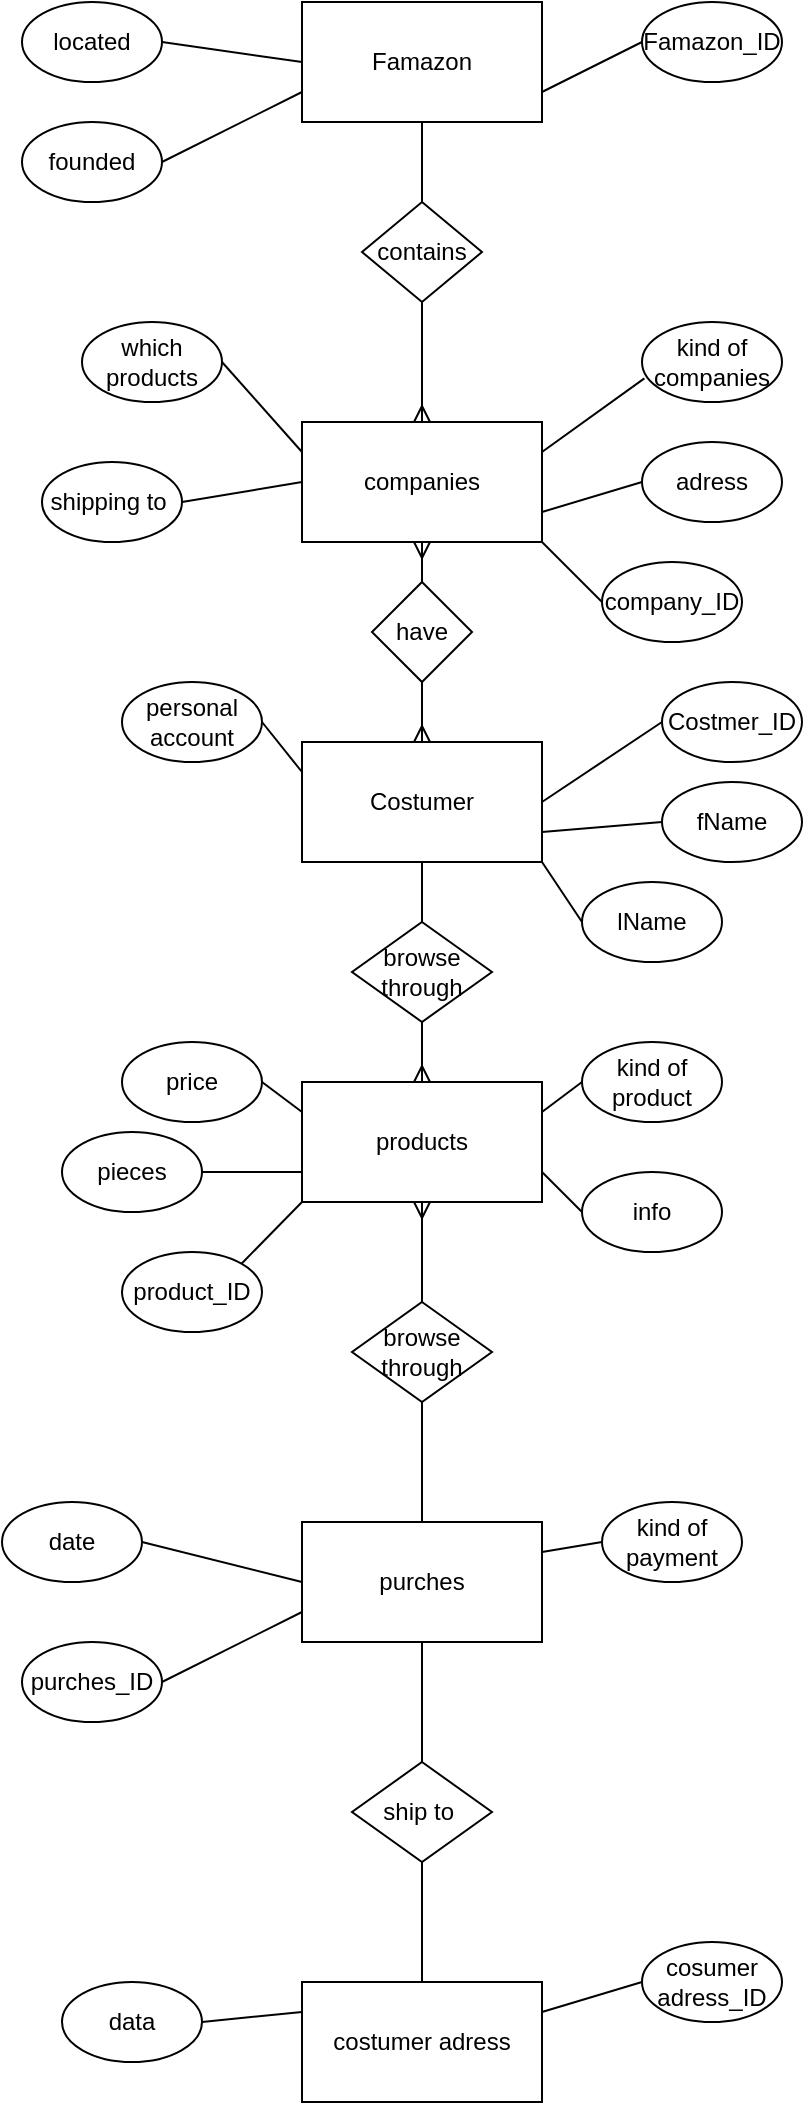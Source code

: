 <mxfile>
    <diagram id="g2ul0qt2q7kV1f9Sp8HJ" name="Code Review">
        <mxGraphModel dx="358" dy="575" grid="1" gridSize="10" guides="1" tooltips="1" connect="1" arrows="1" fold="1" page="1" pageScale="1" pageWidth="827" pageHeight="1169" math="0" shadow="0">
            <root>
                <mxCell id="IVqwiUbVKIgFdcIHxR9C-0"/>
                <mxCell id="IVqwiUbVKIgFdcIHxR9C-1" parent="IVqwiUbVKIgFdcIHxR9C-0"/>
                <mxCell id="DlZ7NtbskX6wYUKY9l69-11" style="edgeStyle=none;html=1;exitX=0.5;exitY=1;exitDx=0;exitDy=0;entryX=0.5;entryY=0;entryDx=0;entryDy=0;endArrow=none;endFill=0;" parent="IVqwiUbVKIgFdcIHxR9C-1" source="DlZ7NtbskX6wYUKY9l69-0" target="DlZ7NtbskX6wYUKY9l69-7" edge="1">
                    <mxGeometry relative="1" as="geometry"/>
                </mxCell>
                <mxCell id="DlZ7NtbskX6wYUKY9l69-30" style="edgeStyle=none;html=1;exitX=1;exitY=0.75;exitDx=0;exitDy=0;entryX=0;entryY=0.5;entryDx=0;entryDy=0;startArrow=none;startFill=0;endArrow=none;endFill=0;" parent="IVqwiUbVKIgFdcIHxR9C-1" source="DlZ7NtbskX6wYUKY9l69-0" target="DlZ7NtbskX6wYUKY9l69-29" edge="1">
                    <mxGeometry relative="1" as="geometry"/>
                </mxCell>
                <mxCell id="DlZ7NtbskX6wYUKY9l69-0" value="Famazon" style="rounded=0;whiteSpace=wrap;html=1;" parent="IVqwiUbVKIgFdcIHxR9C-1" vertex="1">
                    <mxGeometry x="310" width="120" height="60" as="geometry"/>
                </mxCell>
                <mxCell id="DlZ7NtbskX6wYUKY9l69-20" style="edgeStyle=none;html=1;exitX=0.5;exitY=1;exitDx=0;exitDy=0;entryX=0.5;entryY=0;entryDx=0;entryDy=0;startArrow=none;startFill=0;endArrow=none;endFill=0;" parent="IVqwiUbVKIgFdcIHxR9C-1" source="DlZ7NtbskX6wYUKY9l69-1" target="DlZ7NtbskX6wYUKY9l69-19" edge="1">
                    <mxGeometry relative="1" as="geometry"/>
                </mxCell>
                <mxCell id="DlZ7NtbskX6wYUKY9l69-1" value="Costumer" style="rounded=0;whiteSpace=wrap;html=1;" parent="IVqwiUbVKIgFdcIHxR9C-1" vertex="1">
                    <mxGeometry x="310" y="370" width="120" height="60" as="geometry"/>
                </mxCell>
                <mxCell id="DlZ7NtbskX6wYUKY9l69-23" style="edgeStyle=none;html=1;exitX=0.5;exitY=1;exitDx=0;exitDy=0;entryX=0.5;entryY=0;entryDx=0;entryDy=0;startArrow=ERmany;startFill=0;endArrow=none;endFill=0;" parent="IVqwiUbVKIgFdcIHxR9C-1" source="DlZ7NtbskX6wYUKY9l69-2" target="DlZ7NtbskX6wYUKY9l69-22" edge="1">
                    <mxGeometry relative="1" as="geometry"/>
                </mxCell>
                <mxCell id="DlZ7NtbskX6wYUKY9l69-2" value="products" style="rounded=0;whiteSpace=wrap;html=1;" parent="IVqwiUbVKIgFdcIHxR9C-1" vertex="1">
                    <mxGeometry x="310" y="540" width="120" height="60" as="geometry"/>
                </mxCell>
                <mxCell id="DlZ7NtbskX6wYUKY9l69-14" style="edgeStyle=none;html=1;exitX=0.5;exitY=1;exitDx=0;exitDy=0;entryX=0.5;entryY=0;entryDx=0;entryDy=0;endArrow=none;endFill=0;startArrow=ERmany;startFill=0;" parent="IVqwiUbVKIgFdcIHxR9C-1" source="DlZ7NtbskX6wYUKY9l69-3" target="DlZ7NtbskX6wYUKY9l69-13" edge="1">
                    <mxGeometry relative="1" as="geometry"/>
                </mxCell>
                <mxCell id="ALtuXL-nbuDZ9-ykxw8z-5" style="edgeStyle=none;html=1;exitX=1;exitY=0.25;exitDx=0;exitDy=0;entryX=0.017;entryY=0.705;entryDx=0;entryDy=0;entryPerimeter=0;startArrow=none;startFill=0;endArrow=none;endFill=0;" parent="IVqwiUbVKIgFdcIHxR9C-1" source="DlZ7NtbskX6wYUKY9l69-3" target="ALtuXL-nbuDZ9-ykxw8z-4" edge="1">
                    <mxGeometry relative="1" as="geometry"/>
                </mxCell>
                <mxCell id="ALtuXL-nbuDZ9-ykxw8z-9" style="edgeStyle=none;html=1;exitX=1;exitY=0.75;exitDx=0;exitDy=0;entryX=0;entryY=0.5;entryDx=0;entryDy=0;startArrow=none;startFill=0;endArrow=none;endFill=0;" parent="IVqwiUbVKIgFdcIHxR9C-1" source="DlZ7NtbskX6wYUKY9l69-3" target="ALtuXL-nbuDZ9-ykxw8z-8" edge="1">
                    <mxGeometry relative="1" as="geometry"/>
                </mxCell>
                <mxCell id="DlZ7NtbskX6wYUKY9l69-3" value="companies" style="rounded=0;whiteSpace=wrap;html=1;" parent="IVqwiUbVKIgFdcIHxR9C-1" vertex="1">
                    <mxGeometry x="310" y="210" width="120" height="60" as="geometry"/>
                </mxCell>
                <mxCell id="DlZ7NtbskX6wYUKY9l69-5" value="costumer adress" style="rounded=0;whiteSpace=wrap;html=1;" parent="IVqwiUbVKIgFdcIHxR9C-1" vertex="1">
                    <mxGeometry x="310" y="990" width="120" height="60" as="geometry"/>
                </mxCell>
                <mxCell id="DlZ7NtbskX6wYUKY9l69-27" style="edgeStyle=none;html=1;exitX=0.5;exitY=1;exitDx=0;exitDy=0;entryX=0.5;entryY=0;entryDx=0;entryDy=0;startArrow=none;startFill=0;endArrow=none;endFill=0;" parent="IVqwiUbVKIgFdcIHxR9C-1" source="DlZ7NtbskX6wYUKY9l69-6" target="DlZ7NtbskX6wYUKY9l69-26" edge="1">
                    <mxGeometry relative="1" as="geometry"/>
                </mxCell>
                <mxCell id="DlZ7NtbskX6wYUKY9l69-6" value="purches" style="rounded=0;whiteSpace=wrap;html=1;" parent="IVqwiUbVKIgFdcIHxR9C-1" vertex="1">
                    <mxGeometry x="310" y="760" width="120" height="60" as="geometry"/>
                </mxCell>
                <mxCell id="DlZ7NtbskX6wYUKY9l69-12" style="edgeStyle=none;html=1;exitX=0.5;exitY=1;exitDx=0;exitDy=0;entryX=0.5;entryY=0;entryDx=0;entryDy=0;endArrow=ERmany;endFill=0;" parent="IVqwiUbVKIgFdcIHxR9C-1" source="DlZ7NtbskX6wYUKY9l69-7" target="DlZ7NtbskX6wYUKY9l69-3" edge="1">
                    <mxGeometry relative="1" as="geometry"/>
                </mxCell>
                <mxCell id="DlZ7NtbskX6wYUKY9l69-7" value="contains" style="rhombus;whiteSpace=wrap;html=1;" parent="IVqwiUbVKIgFdcIHxR9C-1" vertex="1">
                    <mxGeometry x="340" y="100" width="60" height="50" as="geometry"/>
                </mxCell>
                <mxCell id="DlZ7NtbskX6wYUKY9l69-18" style="edgeStyle=none;html=1;exitX=0.5;exitY=1;exitDx=0;exitDy=0;entryX=0.5;entryY=0;entryDx=0;entryDy=0;endArrow=ERmany;endFill=0;" parent="IVqwiUbVKIgFdcIHxR9C-1" source="DlZ7NtbskX6wYUKY9l69-13" target="DlZ7NtbskX6wYUKY9l69-1" edge="1">
                    <mxGeometry relative="1" as="geometry"/>
                </mxCell>
                <mxCell id="DlZ7NtbskX6wYUKY9l69-13" value="have" style="rhombus;whiteSpace=wrap;html=1;" parent="IVqwiUbVKIgFdcIHxR9C-1" vertex="1">
                    <mxGeometry x="345" y="290" width="50" height="50" as="geometry"/>
                </mxCell>
                <mxCell id="DlZ7NtbskX6wYUKY9l69-21" style="edgeStyle=none;html=1;exitX=0.5;exitY=1;exitDx=0;exitDy=0;startArrow=none;startFill=0;endArrow=ERmany;endFill=0;" parent="IVqwiUbVKIgFdcIHxR9C-1" source="DlZ7NtbskX6wYUKY9l69-19" target="DlZ7NtbskX6wYUKY9l69-2" edge="1">
                    <mxGeometry relative="1" as="geometry"/>
                </mxCell>
                <mxCell id="DlZ7NtbskX6wYUKY9l69-19" value="browse through" style="rhombus;whiteSpace=wrap;html=1;" parent="IVqwiUbVKIgFdcIHxR9C-1" vertex="1">
                    <mxGeometry x="335" y="460" width="70" height="50" as="geometry"/>
                </mxCell>
                <mxCell id="DlZ7NtbskX6wYUKY9l69-24" style="edgeStyle=none;html=1;exitX=0.5;exitY=1;exitDx=0;exitDy=0;entryX=0.5;entryY=0;entryDx=0;entryDy=0;startArrow=none;startFill=0;endArrow=none;endFill=0;" parent="IVqwiUbVKIgFdcIHxR9C-1" source="DlZ7NtbskX6wYUKY9l69-22" target="DlZ7NtbskX6wYUKY9l69-6" edge="1">
                    <mxGeometry relative="1" as="geometry"/>
                </mxCell>
                <mxCell id="DlZ7NtbskX6wYUKY9l69-22" value="browse through" style="rhombus;whiteSpace=wrap;html=1;" parent="IVqwiUbVKIgFdcIHxR9C-1" vertex="1">
                    <mxGeometry x="335" y="650" width="70" height="50" as="geometry"/>
                </mxCell>
                <mxCell id="DlZ7NtbskX6wYUKY9l69-28" style="edgeStyle=none;html=1;exitX=0.5;exitY=1;exitDx=0;exitDy=0;entryX=0.5;entryY=0;entryDx=0;entryDy=0;startArrow=none;startFill=0;endArrow=none;endFill=0;" parent="IVqwiUbVKIgFdcIHxR9C-1" source="DlZ7NtbskX6wYUKY9l69-26" target="DlZ7NtbskX6wYUKY9l69-5" edge="1">
                    <mxGeometry relative="1" as="geometry"/>
                </mxCell>
                <mxCell id="DlZ7NtbskX6wYUKY9l69-26" value="ship to&amp;nbsp;" style="rhombus;whiteSpace=wrap;html=1;" parent="IVqwiUbVKIgFdcIHxR9C-1" vertex="1">
                    <mxGeometry x="335" y="880" width="70" height="50" as="geometry"/>
                </mxCell>
                <mxCell id="DlZ7NtbskX6wYUKY9l69-29" value="Famazon_ID" style="ellipse;whiteSpace=wrap;html=1;" parent="IVqwiUbVKIgFdcIHxR9C-1" vertex="1">
                    <mxGeometry x="480" width="70" height="40" as="geometry"/>
                </mxCell>
                <mxCell id="ALtuXL-nbuDZ9-ykxw8z-1" style="edgeStyle=none;html=1;exitX=1;exitY=0.5;exitDx=0;exitDy=0;entryX=0;entryY=0.5;entryDx=0;entryDy=0;startArrow=none;startFill=0;endArrow=none;endFill=0;" parent="IVqwiUbVKIgFdcIHxR9C-1" source="ALtuXL-nbuDZ9-ykxw8z-0" target="DlZ7NtbskX6wYUKY9l69-0" edge="1">
                    <mxGeometry relative="1" as="geometry"/>
                </mxCell>
                <mxCell id="ALtuXL-nbuDZ9-ykxw8z-0" value="located" style="ellipse;whiteSpace=wrap;html=1;" parent="IVqwiUbVKIgFdcIHxR9C-1" vertex="1">
                    <mxGeometry x="170" width="70" height="40" as="geometry"/>
                </mxCell>
                <mxCell id="ALtuXL-nbuDZ9-ykxw8z-3" style="edgeStyle=none;html=1;exitX=1;exitY=0.5;exitDx=0;exitDy=0;entryX=0;entryY=0.75;entryDx=0;entryDy=0;startArrow=none;startFill=0;endArrow=none;endFill=0;" parent="IVqwiUbVKIgFdcIHxR9C-1" source="ALtuXL-nbuDZ9-ykxw8z-2" target="DlZ7NtbskX6wYUKY9l69-0" edge="1">
                    <mxGeometry relative="1" as="geometry"/>
                </mxCell>
                <mxCell id="ALtuXL-nbuDZ9-ykxw8z-2" value="founded" style="ellipse;whiteSpace=wrap;html=1;" parent="IVqwiUbVKIgFdcIHxR9C-1" vertex="1">
                    <mxGeometry x="170" y="60" width="70" height="40" as="geometry"/>
                </mxCell>
                <mxCell id="ALtuXL-nbuDZ9-ykxw8z-4" value="kind of companies" style="ellipse;whiteSpace=wrap;html=1;" parent="IVqwiUbVKIgFdcIHxR9C-1" vertex="1">
                    <mxGeometry x="480" y="160" width="70" height="40" as="geometry"/>
                </mxCell>
                <mxCell id="ALtuXL-nbuDZ9-ykxw8z-7" style="edgeStyle=none;html=1;exitX=1;exitY=0.5;exitDx=0;exitDy=0;entryX=0;entryY=0.25;entryDx=0;entryDy=0;startArrow=none;startFill=0;endArrow=none;endFill=0;" parent="IVqwiUbVKIgFdcIHxR9C-1" source="ALtuXL-nbuDZ9-ykxw8z-6" target="DlZ7NtbskX6wYUKY9l69-3" edge="1">
                    <mxGeometry relative="1" as="geometry"/>
                </mxCell>
                <mxCell id="ALtuXL-nbuDZ9-ykxw8z-6" value="which products" style="ellipse;whiteSpace=wrap;html=1;" parent="IVqwiUbVKIgFdcIHxR9C-1" vertex="1">
                    <mxGeometry x="200" y="160" width="70" height="40" as="geometry"/>
                </mxCell>
                <mxCell id="ALtuXL-nbuDZ9-ykxw8z-8" value="adress" style="ellipse;whiteSpace=wrap;html=1;" parent="IVqwiUbVKIgFdcIHxR9C-1" vertex="1">
                    <mxGeometry x="480" y="220" width="70" height="40" as="geometry"/>
                </mxCell>
                <mxCell id="ALtuXL-nbuDZ9-ykxw8z-11" style="edgeStyle=none;html=1;exitX=1;exitY=0.5;exitDx=0;exitDy=0;entryX=0;entryY=0.5;entryDx=0;entryDy=0;startArrow=none;startFill=0;endArrow=none;endFill=0;" parent="IVqwiUbVKIgFdcIHxR9C-1" source="ALtuXL-nbuDZ9-ykxw8z-10" target="DlZ7NtbskX6wYUKY9l69-3" edge="1">
                    <mxGeometry relative="1" as="geometry"/>
                </mxCell>
                <mxCell id="ALtuXL-nbuDZ9-ykxw8z-10" value="shipping to&amp;nbsp;" style="ellipse;whiteSpace=wrap;html=1;" parent="IVqwiUbVKIgFdcIHxR9C-1" vertex="1">
                    <mxGeometry x="180" y="230" width="70" height="40" as="geometry"/>
                </mxCell>
                <mxCell id="ALtuXL-nbuDZ9-ykxw8z-13" style="edgeStyle=none;html=1;exitX=0;exitY=0.5;exitDx=0;exitDy=0;entryX=1;entryY=1;entryDx=0;entryDy=0;startArrow=none;startFill=0;endArrow=none;endFill=0;" parent="IVqwiUbVKIgFdcIHxR9C-1" source="ALtuXL-nbuDZ9-ykxw8z-12" target="DlZ7NtbskX6wYUKY9l69-3" edge="1">
                    <mxGeometry relative="1" as="geometry"/>
                </mxCell>
                <mxCell id="ALtuXL-nbuDZ9-ykxw8z-12" value="company_ID" style="ellipse;whiteSpace=wrap;html=1;" parent="IVqwiUbVKIgFdcIHxR9C-1" vertex="1">
                    <mxGeometry x="460" y="280" width="70" height="40" as="geometry"/>
                </mxCell>
                <mxCell id="ALtuXL-nbuDZ9-ykxw8z-15" style="edgeStyle=none;html=1;exitX=0;exitY=0.5;exitDx=0;exitDy=0;entryX=1;entryY=0.5;entryDx=0;entryDy=0;startArrow=none;startFill=0;endArrow=none;endFill=0;" parent="IVqwiUbVKIgFdcIHxR9C-1" source="ALtuXL-nbuDZ9-ykxw8z-14" target="DlZ7NtbskX6wYUKY9l69-1" edge="1">
                    <mxGeometry relative="1" as="geometry"/>
                </mxCell>
                <mxCell id="ALtuXL-nbuDZ9-ykxw8z-14" value="Costmer_ID" style="ellipse;whiteSpace=wrap;html=1;" parent="IVqwiUbVKIgFdcIHxR9C-1" vertex="1">
                    <mxGeometry x="490" y="340" width="70" height="40" as="geometry"/>
                </mxCell>
                <mxCell id="ALtuXL-nbuDZ9-ykxw8z-17" style="edgeStyle=none;html=1;exitX=0;exitY=0.5;exitDx=0;exitDy=0;entryX=1;entryY=0.75;entryDx=0;entryDy=0;startArrow=none;startFill=0;endArrow=none;endFill=0;" parent="IVqwiUbVKIgFdcIHxR9C-1" source="ALtuXL-nbuDZ9-ykxw8z-16" target="DlZ7NtbskX6wYUKY9l69-1" edge="1">
                    <mxGeometry relative="1" as="geometry"/>
                </mxCell>
                <mxCell id="ALtuXL-nbuDZ9-ykxw8z-16" value="fName" style="ellipse;whiteSpace=wrap;html=1;" parent="IVqwiUbVKIgFdcIHxR9C-1" vertex="1">
                    <mxGeometry x="490" y="390" width="70" height="40" as="geometry"/>
                </mxCell>
                <mxCell id="ALtuXL-nbuDZ9-ykxw8z-19" style="edgeStyle=none;html=1;exitX=0;exitY=0.5;exitDx=0;exitDy=0;entryX=1;entryY=1;entryDx=0;entryDy=0;startArrow=none;startFill=0;endArrow=none;endFill=0;" parent="IVqwiUbVKIgFdcIHxR9C-1" source="ALtuXL-nbuDZ9-ykxw8z-18" target="DlZ7NtbskX6wYUKY9l69-1" edge="1">
                    <mxGeometry relative="1" as="geometry"/>
                </mxCell>
                <mxCell id="ALtuXL-nbuDZ9-ykxw8z-18" value="lName" style="ellipse;whiteSpace=wrap;html=1;" parent="IVqwiUbVKIgFdcIHxR9C-1" vertex="1">
                    <mxGeometry x="450" y="440" width="70" height="40" as="geometry"/>
                </mxCell>
                <mxCell id="ALtuXL-nbuDZ9-ykxw8z-21" style="edgeStyle=none;html=1;exitX=1;exitY=0.5;exitDx=0;exitDy=0;entryX=0;entryY=0.25;entryDx=0;entryDy=0;startArrow=none;startFill=0;endArrow=none;endFill=0;" parent="IVqwiUbVKIgFdcIHxR9C-1" source="ALtuXL-nbuDZ9-ykxw8z-20" target="DlZ7NtbskX6wYUKY9l69-1" edge="1">
                    <mxGeometry relative="1" as="geometry"/>
                </mxCell>
                <mxCell id="ALtuXL-nbuDZ9-ykxw8z-20" value="personal account" style="ellipse;whiteSpace=wrap;html=1;" parent="IVqwiUbVKIgFdcIHxR9C-1" vertex="1">
                    <mxGeometry x="220" y="340" width="70" height="40" as="geometry"/>
                </mxCell>
                <mxCell id="i78MUhXqBvRyllaW2N54-1" style="edgeStyle=none;html=1;exitX=0;exitY=0.5;exitDx=0;exitDy=0;entryX=1;entryY=0.25;entryDx=0;entryDy=0;startArrow=none;startFill=0;endArrow=none;endFill=0;" parent="IVqwiUbVKIgFdcIHxR9C-1" source="i78MUhXqBvRyllaW2N54-0" target="DlZ7NtbskX6wYUKY9l69-2" edge="1">
                    <mxGeometry relative="1" as="geometry"/>
                </mxCell>
                <mxCell id="i78MUhXqBvRyllaW2N54-0" value="kind of product" style="ellipse;whiteSpace=wrap;html=1;" parent="IVqwiUbVKIgFdcIHxR9C-1" vertex="1">
                    <mxGeometry x="450" y="520" width="70" height="40" as="geometry"/>
                </mxCell>
                <mxCell id="i78MUhXqBvRyllaW2N54-3" style="edgeStyle=none;html=1;exitX=1;exitY=0.5;exitDx=0;exitDy=0;entryX=0;entryY=0.25;entryDx=0;entryDy=0;startArrow=none;startFill=0;endArrow=none;endFill=0;" parent="IVqwiUbVKIgFdcIHxR9C-1" source="i78MUhXqBvRyllaW2N54-2" target="DlZ7NtbskX6wYUKY9l69-2" edge="1">
                    <mxGeometry relative="1" as="geometry"/>
                </mxCell>
                <mxCell id="i78MUhXqBvRyllaW2N54-2" value="price" style="ellipse;whiteSpace=wrap;html=1;" parent="IVqwiUbVKIgFdcIHxR9C-1" vertex="1">
                    <mxGeometry x="220" y="520" width="70" height="40" as="geometry"/>
                </mxCell>
                <mxCell id="i78MUhXqBvRyllaW2N54-5" style="edgeStyle=none;html=1;exitX=1;exitY=0.5;exitDx=0;exitDy=0;entryX=0;entryY=0.75;entryDx=0;entryDy=0;startArrow=none;startFill=0;endArrow=none;endFill=0;" parent="IVqwiUbVKIgFdcIHxR9C-1" source="i78MUhXqBvRyllaW2N54-4" target="DlZ7NtbskX6wYUKY9l69-2" edge="1">
                    <mxGeometry relative="1" as="geometry"/>
                </mxCell>
                <mxCell id="i78MUhXqBvRyllaW2N54-4" value="pieces" style="ellipse;whiteSpace=wrap;html=1;" parent="IVqwiUbVKIgFdcIHxR9C-1" vertex="1">
                    <mxGeometry x="190" y="565" width="70" height="40" as="geometry"/>
                </mxCell>
                <mxCell id="i78MUhXqBvRyllaW2N54-7" style="edgeStyle=none;html=1;exitX=0;exitY=0.5;exitDx=0;exitDy=0;entryX=1;entryY=0.75;entryDx=0;entryDy=0;startArrow=none;startFill=0;endArrow=none;endFill=0;" parent="IVqwiUbVKIgFdcIHxR9C-1" source="i78MUhXqBvRyllaW2N54-6" target="DlZ7NtbskX6wYUKY9l69-2" edge="1">
                    <mxGeometry relative="1" as="geometry"/>
                </mxCell>
                <mxCell id="i78MUhXqBvRyllaW2N54-6" value="info" style="ellipse;whiteSpace=wrap;html=1;" parent="IVqwiUbVKIgFdcIHxR9C-1" vertex="1">
                    <mxGeometry x="450" y="585" width="70" height="40" as="geometry"/>
                </mxCell>
                <mxCell id="i78MUhXqBvRyllaW2N54-11" style="edgeStyle=none;html=1;exitX=0;exitY=0.5;exitDx=0;exitDy=0;entryX=1;entryY=0.25;entryDx=0;entryDy=0;startArrow=none;startFill=0;endArrow=none;endFill=0;" parent="IVqwiUbVKIgFdcIHxR9C-1" source="i78MUhXqBvRyllaW2N54-8" target="DlZ7NtbskX6wYUKY9l69-6" edge="1">
                    <mxGeometry relative="1" as="geometry"/>
                </mxCell>
                <mxCell id="i78MUhXqBvRyllaW2N54-8" value="kind of payment" style="ellipse;whiteSpace=wrap;html=1;" parent="IVqwiUbVKIgFdcIHxR9C-1" vertex="1">
                    <mxGeometry x="460" y="750" width="70" height="40" as="geometry"/>
                </mxCell>
                <mxCell id="i78MUhXqBvRyllaW2N54-10" style="edgeStyle=none;html=1;exitX=1;exitY=0;exitDx=0;exitDy=0;entryX=0;entryY=1;entryDx=0;entryDy=0;startArrow=none;startFill=0;endArrow=none;endFill=0;" parent="IVqwiUbVKIgFdcIHxR9C-1" source="i78MUhXqBvRyllaW2N54-9" target="DlZ7NtbskX6wYUKY9l69-2" edge="1">
                    <mxGeometry relative="1" as="geometry"/>
                </mxCell>
                <mxCell id="i78MUhXqBvRyllaW2N54-9" value="product_ID" style="ellipse;whiteSpace=wrap;html=1;" parent="IVqwiUbVKIgFdcIHxR9C-1" vertex="1">
                    <mxGeometry x="220" y="625" width="70" height="40" as="geometry"/>
                </mxCell>
                <mxCell id="tbHy7FXE2jhPKaiWzthl-1" style="edgeStyle=none;html=1;exitX=1;exitY=0.5;exitDx=0;exitDy=0;entryX=0;entryY=0.5;entryDx=0;entryDy=0;startArrow=none;startFill=0;endArrow=none;endFill=0;" parent="IVqwiUbVKIgFdcIHxR9C-1" source="tbHy7FXE2jhPKaiWzthl-0" target="DlZ7NtbskX6wYUKY9l69-6" edge="1">
                    <mxGeometry relative="1" as="geometry"/>
                </mxCell>
                <mxCell id="tbHy7FXE2jhPKaiWzthl-0" value="date" style="ellipse;whiteSpace=wrap;html=1;" parent="IVqwiUbVKIgFdcIHxR9C-1" vertex="1">
                    <mxGeometry x="160" y="750" width="70" height="40" as="geometry"/>
                </mxCell>
                <mxCell id="tbHy7FXE2jhPKaiWzthl-3" style="edgeStyle=none;html=1;exitX=1;exitY=0.5;exitDx=0;exitDy=0;entryX=0;entryY=0.75;entryDx=0;entryDy=0;startArrow=none;startFill=0;endArrow=none;endFill=0;" parent="IVqwiUbVKIgFdcIHxR9C-1" source="tbHy7FXE2jhPKaiWzthl-2" target="DlZ7NtbskX6wYUKY9l69-6" edge="1">
                    <mxGeometry relative="1" as="geometry"/>
                </mxCell>
                <mxCell id="tbHy7FXE2jhPKaiWzthl-2" value="purches_ID" style="ellipse;whiteSpace=wrap;html=1;" parent="IVqwiUbVKIgFdcIHxR9C-1" vertex="1">
                    <mxGeometry x="170" y="820" width="70" height="40" as="geometry"/>
                </mxCell>
                <mxCell id="tbHy7FXE2jhPKaiWzthl-6" style="edgeStyle=none;html=1;exitX=0;exitY=0.5;exitDx=0;exitDy=0;entryX=1;entryY=0.25;entryDx=0;entryDy=0;startArrow=none;startFill=0;endArrow=none;endFill=0;" parent="IVqwiUbVKIgFdcIHxR9C-1" source="tbHy7FXE2jhPKaiWzthl-5" target="DlZ7NtbskX6wYUKY9l69-5" edge="1">
                    <mxGeometry relative="1" as="geometry"/>
                </mxCell>
                <mxCell id="tbHy7FXE2jhPKaiWzthl-5" value="cosumer adress_ID" style="ellipse;whiteSpace=wrap;html=1;" parent="IVqwiUbVKIgFdcIHxR9C-1" vertex="1">
                    <mxGeometry x="480" y="970" width="70" height="40" as="geometry"/>
                </mxCell>
                <mxCell id="tbHy7FXE2jhPKaiWzthl-8" style="edgeStyle=none;html=1;exitX=1;exitY=0.5;exitDx=0;exitDy=0;entryX=0;entryY=0.25;entryDx=0;entryDy=0;startArrow=none;startFill=0;endArrow=none;endFill=0;" parent="IVqwiUbVKIgFdcIHxR9C-1" source="tbHy7FXE2jhPKaiWzthl-7" target="DlZ7NtbskX6wYUKY9l69-5" edge="1">
                    <mxGeometry relative="1" as="geometry"/>
                </mxCell>
                <mxCell id="tbHy7FXE2jhPKaiWzthl-7" value="data" style="ellipse;whiteSpace=wrap;html=1;" parent="IVqwiUbVKIgFdcIHxR9C-1" vertex="1">
                    <mxGeometry x="190" y="990" width="70" height="40" as="geometry"/>
                </mxCell>
            </root>
        </mxGraphModel>
    </diagram>
    <diagram id="L7q4wFc-Nf2CQ1lSbz-W" name="Code_Review">
        <mxGraphModel dx="358" dy="575" grid="1" gridSize="10" guides="1" tooltips="1" connect="1" arrows="1" fold="1" page="1" pageScale="1" pageWidth="827" pageHeight="1169" math="0" shadow="0">
            <root>
                <mxCell id="j8VvIIqs9tnFZfJAeLKO-0"/>
                <mxCell id="j8VvIIqs9tnFZfJAeLKO-1" parent="j8VvIIqs9tnFZfJAeLKO-0"/>
                <mxCell id="MxL6K00HeGKB5XRja0uH-9" value="" style="edgeStyle=none;html=1;startArrow=none;startFill=0;endArrow=none;endFill=0;" parent="j8VvIIqs9tnFZfJAeLKO-1" source="aELNySI1vjhZSLDrScS4-0" edge="1">
                    <mxGeometry relative="1" as="geometry">
                        <mxPoint x="130" y="284" as="targetPoint"/>
                    </mxGeometry>
                </mxCell>
                <mxCell id="aELNySI1vjhZSLDrScS4-0" value="Famazon" style="swimlane;fontStyle=0;childLayout=stackLayout;horizontal=1;startSize=26;fillColor=none;horizontalStack=0;resizeParent=1;resizeParentMax=0;resizeLast=0;collapsible=1;marginBottom=0;" parent="j8VvIIqs9tnFZfJAeLKO-1" vertex="1">
                    <mxGeometry x="40" y="290" width="140" height="156" as="geometry"/>
                </mxCell>
                <mxCell id="aELNySI1vjhZSLDrScS4-1" value="+ Famazon_ID:int" style="text;strokeColor=none;fillColor=none;align=left;verticalAlign=top;spacingLeft=4;spacingRight=4;overflow=hidden;rotatable=0;points=[[0,0.5],[1,0.5]];portConstraint=eastwest;" parent="aELNySI1vjhZSLDrScS4-0" vertex="1">
                    <mxGeometry y="26" width="140" height="26" as="geometry"/>
                </mxCell>
                <mxCell id="aELNySI1vjhZSLDrScS4-2" value="+ located: string" style="text;strokeColor=none;fillColor=none;align=left;verticalAlign=top;spacingLeft=4;spacingRight=4;overflow=hidden;rotatable=0;points=[[0,0.5],[1,0.5]];portConstraint=eastwest;" parent="aELNySI1vjhZSLDrScS4-0" vertex="1">
                    <mxGeometry y="52" width="140" height="26" as="geometry"/>
                </mxCell>
                <mxCell id="aELNySI1vjhZSLDrScS4-3" value="+ founded:int " style="text;strokeColor=none;fillColor=none;align=left;verticalAlign=top;spacingLeft=4;spacingRight=4;overflow=hidden;rotatable=0;points=[[0,0.5],[1,0.5]];portConstraint=eastwest;" parent="aELNySI1vjhZSLDrScS4-0" vertex="1">
                    <mxGeometry y="78" width="140" height="26" as="geometry"/>
                </mxCell>
                <mxCell id="MxL6K00HeGKB5XRja0uH-16" value="+ fk_Companies" style="text;strokeColor=none;fillColor=none;align=left;verticalAlign=top;spacingLeft=4;spacingRight=4;overflow=hidden;rotatable=0;points=[[0,0.5],[1,0.5]];portConstraint=eastwest;" parent="aELNySI1vjhZSLDrScS4-0" vertex="1">
                    <mxGeometry y="104" width="140" height="26" as="geometry"/>
                </mxCell>
                <mxCell id="jzR2lpzMBE1nxRuGnV3S-19" value="+ fk_Located" style="text;strokeColor=none;fillColor=none;align=left;verticalAlign=top;spacingLeft=4;spacingRight=4;overflow=hidden;rotatable=0;points=[[0,0.5],[1,0.5]];portConstraint=eastwest;" parent="aELNySI1vjhZSLDrScS4-0" vertex="1">
                    <mxGeometry y="130" width="140" height="26" as="geometry"/>
                </mxCell>
                <mxCell id="svIU71bzJlJgQwbFTGUX-0" value="Companies" style="swimlane;fontStyle=0;childLayout=stackLayout;horizontal=1;startSize=26;fillColor=none;horizontalStack=0;resizeParent=1;resizeParentMax=0;resizeLast=0;collapsible=1;marginBottom=0;" parent="j8VvIIqs9tnFZfJAeLKO-1" vertex="1">
                    <mxGeometry x="250" y="280" width="140" height="260" as="geometry"/>
                </mxCell>
                <mxCell id="svIU71bzJlJgQwbFTGUX-1" value="+ company_ID:int" style="text;strokeColor=none;fillColor=none;align=left;verticalAlign=top;spacingLeft=4;spacingRight=4;overflow=hidden;rotatable=0;points=[[0,0.5],[1,0.5]];portConstraint=eastwest;" parent="svIU71bzJlJgQwbFTGUX-0" vertex="1">
                    <mxGeometry y="26" width="140" height="26" as="geometry"/>
                </mxCell>
                <mxCell id="svIU71bzJlJgQwbFTGUX-2" value="+ kind of company: string" style="text;strokeColor=none;fillColor=none;align=left;verticalAlign=top;spacingLeft=4;spacingRight=4;overflow=hidden;rotatable=0;points=[[0,0.5],[1,0.5]];portConstraint=eastwest;" parent="svIU71bzJlJgQwbFTGUX-0" vertex="1">
                    <mxGeometry y="52" width="140" height="26" as="geometry"/>
                </mxCell>
                <mxCell id="svIU71bzJlJgQwbFTGUX-3" value="+ which product: string" style="text;strokeColor=none;fillColor=none;align=left;verticalAlign=top;spacingLeft=4;spacingRight=4;overflow=hidden;rotatable=0;points=[[0,0.5],[1,0.5]];portConstraint=eastwest;" parent="svIU71bzJlJgQwbFTGUX-0" vertex="1">
                    <mxGeometry y="78" width="140" height="26" as="geometry"/>
                </mxCell>
                <mxCell id="VfyjS4AT-CHmVBhR43o5-0" value="+ shipping to:string" style="text;strokeColor=none;fillColor=none;align=left;verticalAlign=top;spacingLeft=4;spacingRight=4;overflow=hidden;rotatable=0;points=[[0,0.5],[1,0.5]];portConstraint=eastwest;" parent="svIU71bzJlJgQwbFTGUX-0" vertex="1">
                    <mxGeometry y="104" width="140" height="26" as="geometry"/>
                </mxCell>
                <mxCell id="QKCtTDR6bPpDZsVw64cP-0" value="+ adress: string" style="text;strokeColor=none;fillColor=none;align=left;verticalAlign=top;spacingLeft=4;spacingRight=4;overflow=hidden;rotatable=0;points=[[0,0.5],[1,0.5]];portConstraint=eastwest;" parent="svIU71bzJlJgQwbFTGUX-0" vertex="1">
                    <mxGeometry y="130" width="140" height="26" as="geometry"/>
                </mxCell>
                <mxCell id="jzR2lpzMBE1nxRuGnV3S-6" value="+fk_Costumer" style="text;strokeColor=none;fillColor=none;align=left;verticalAlign=top;spacingLeft=4;spacingRight=4;overflow=hidden;rotatable=0;points=[[0,0.5],[1,0.5]];portConstraint=eastwest;" parent="svIU71bzJlJgQwbFTGUX-0" vertex="1">
                    <mxGeometry y="156" width="140" height="26" as="geometry"/>
                </mxCell>
                <mxCell id="MxL6K00HeGKB5XRja0uH-17" value="+fk_Famazon" style="text;strokeColor=none;fillColor=none;align=left;verticalAlign=top;spacingLeft=4;spacingRight=4;overflow=hidden;rotatable=0;points=[[0,0.5],[1,0.5]];portConstraint=eastwest;" parent="svIU71bzJlJgQwbFTGUX-0" vertex="1">
                    <mxGeometry y="182" width="140" height="26" as="geometry"/>
                </mxCell>
                <mxCell id="jzR2lpzMBE1nxRuGnV3S-35" value="+fk_shipping " style="text;strokeColor=none;fillColor=none;align=left;verticalAlign=top;spacingLeft=4;spacingRight=4;overflow=hidden;rotatable=0;points=[[0,0.5],[1,0.5]];portConstraint=eastwest;" parent="svIU71bzJlJgQwbFTGUX-0" vertex="1">
                    <mxGeometry y="208" width="140" height="26" as="geometry"/>
                </mxCell>
                <mxCell id="0EPLXaEB5dylkYLO4aYN-3" value="+fk_shipping to " style="text;strokeColor=none;fillColor=none;align=left;verticalAlign=top;spacingLeft=4;spacingRight=4;overflow=hidden;rotatable=0;points=[[0,0.5],[1,0.5]];portConstraint=eastwest;" parent="svIU71bzJlJgQwbFTGUX-0" vertex="1">
                    <mxGeometry y="234" width="140" height="26" as="geometry"/>
                </mxCell>
                <mxCell id="1gaGwCkagLe-7N099vMT-0" value="purches" style="swimlane;fontStyle=0;childLayout=stackLayout;horizontal=1;startSize=26;fillColor=none;horizontalStack=0;resizeParent=1;resizeParentMax=0;resizeLast=0;collapsible=1;marginBottom=0;" parent="j8VvIIqs9tnFZfJAeLKO-1" vertex="1">
                    <mxGeometry x="630" y="280" width="140" height="156" as="geometry"/>
                </mxCell>
                <mxCell id="1gaGwCkagLe-7N099vMT-1" value="+ purches_ID: int" style="text;strokeColor=none;fillColor=none;align=left;verticalAlign=top;spacingLeft=4;spacingRight=4;overflow=hidden;rotatable=0;points=[[0,0.5],[1,0.5]];portConstraint=eastwest;" parent="1gaGwCkagLe-7N099vMT-0" vertex="1">
                    <mxGeometry y="26" width="140" height="26" as="geometry"/>
                </mxCell>
                <mxCell id="1gaGwCkagLe-7N099vMT-2" value="+ date:date" style="text;strokeColor=none;fillColor=none;align=left;verticalAlign=top;spacingLeft=4;spacingRight=4;overflow=hidden;rotatable=0;points=[[0,0.5],[1,0.5]];portConstraint=eastwest;" parent="1gaGwCkagLe-7N099vMT-0" vertex="1">
                    <mxGeometry y="52" width="140" height="26" as="geometry"/>
                </mxCell>
                <mxCell id="1gaGwCkagLe-7N099vMT-3" value="+ kind of payment: string" style="text;strokeColor=none;fillColor=none;align=left;verticalAlign=top;spacingLeft=4;spacingRight=4;overflow=hidden;rotatable=0;points=[[0,0.5],[1,0.5]];portConstraint=eastwest;" parent="1gaGwCkagLe-7N099vMT-0" vertex="1">
                    <mxGeometry y="78" width="140" height="26" as="geometry"/>
                </mxCell>
                <mxCell id="jzR2lpzMBE1nxRuGnV3S-5" value="+ fk_Sales" style="text;strokeColor=none;fillColor=none;align=left;verticalAlign=top;spacingLeft=4;spacingRight=4;overflow=hidden;rotatable=0;points=[[0,0.5],[1,0.5]];portConstraint=eastwest;" parent="1gaGwCkagLe-7N099vMT-0" vertex="1">
                    <mxGeometry y="104" width="140" height="26" as="geometry"/>
                </mxCell>
                <mxCell id="e5LJZNMhmPYk9XtUbHKA-6" value="+ fk_Kind of payment" style="text;strokeColor=none;fillColor=none;align=left;verticalAlign=top;spacingLeft=4;spacingRight=4;overflow=hidden;rotatable=0;points=[[0,0.5],[1,0.5]];portConstraint=eastwest;" parent="1gaGwCkagLe-7N099vMT-0" vertex="1">
                    <mxGeometry y="130" width="140" height="26" as="geometry"/>
                </mxCell>
                <mxCell id="m-4WTUC_NIkRN9RigvqJ-0" value="Costumer adress" style="swimlane;fontStyle=0;childLayout=stackLayout;horizontal=1;startSize=26;fillColor=none;horizontalStack=0;resizeParent=1;resizeParentMax=0;resizeLast=0;collapsible=1;marginBottom=0;" parent="j8VvIIqs9tnFZfJAeLKO-1" vertex="1">
                    <mxGeometry x="830" y="280" width="140" height="130" as="geometry"/>
                </mxCell>
                <mxCell id="m-4WTUC_NIkRN9RigvqJ-1" value="+ Costumer adress_ID:int" style="text;strokeColor=none;fillColor=none;align=left;verticalAlign=top;spacingLeft=4;spacingRight=4;overflow=hidden;rotatable=0;points=[[0,0.5],[1,0.5]];portConstraint=eastwest;" parent="m-4WTUC_NIkRN9RigvqJ-0" vertex="1">
                    <mxGeometry y="26" width="140" height="26" as="geometry"/>
                </mxCell>
                <mxCell id="m-4WTUC_NIkRN9RigvqJ-2" value="+ information: string" style="text;strokeColor=none;fillColor=none;align=left;verticalAlign=top;spacingLeft=4;spacingRight=4;overflow=hidden;rotatable=0;points=[[0,0.5],[1,0.5]];portConstraint=eastwest;" parent="m-4WTUC_NIkRN9RigvqJ-0" vertex="1">
                    <mxGeometry y="52" width="140" height="26" as="geometry"/>
                </mxCell>
                <mxCell id="HkCtMOBaToW0Ctya2qAp-1" value="+ fk_shipping" style="text;strokeColor=none;fillColor=none;align=left;verticalAlign=top;spacingLeft=4;spacingRight=4;overflow=hidden;rotatable=0;points=[[0,0.5],[1,0.5]];portConstraint=eastwest;" parent="m-4WTUC_NIkRN9RigvqJ-0" vertex="1">
                    <mxGeometry y="78" width="140" height="26" as="geometry"/>
                </mxCell>
                <mxCell id="HkCtMOBaToW0Ctya2qAp-2" value="+ fk_information" style="text;strokeColor=none;fillColor=none;align=left;verticalAlign=top;spacingLeft=4;spacingRight=4;overflow=hidden;rotatable=0;points=[[0,0.5],[1,0.5]];portConstraint=eastwest;" parent="m-4WTUC_NIkRN9RigvqJ-0" vertex="1">
                    <mxGeometry y="104" width="140" height="26" as="geometry"/>
                </mxCell>
                <mxCell id="qPb7NccjU3O0gTiV4Hoz-0" value="Sales" style="swimlane;fontStyle=0;childLayout=stackLayout;horizontal=1;startSize=26;fillColor=none;horizontalStack=0;resizeParent=1;resizeParentMax=0;resizeLast=0;collapsible=1;marginBottom=0;" parent="j8VvIIqs9tnFZfJAeLKO-1" vertex="1">
                    <mxGeometry x="160" y="50" width="140" height="104" as="geometry"/>
                </mxCell>
                <mxCell id="qPb7NccjU3O0gTiV4Hoz-1" value="+ sales_ID: int" style="text;strokeColor=none;fillColor=none;align=left;verticalAlign=top;spacingLeft=4;spacingRight=4;overflow=hidden;rotatable=0;points=[[0,0.5],[1,0.5]];portConstraint=eastwest;" parent="qPb7NccjU3O0gTiV4Hoz-0" vertex="1">
                    <mxGeometry y="26" width="140" height="26" as="geometry"/>
                </mxCell>
                <mxCell id="qPb7NccjU3O0gTiV4Hoz-2" value="+ fk_Costumer: string" style="text;strokeColor=none;fillColor=none;align=left;verticalAlign=top;spacingLeft=4;spacingRight=4;overflow=hidden;rotatable=0;points=[[0,0.5],[1,0.5]];portConstraint=eastwest;" parent="qPb7NccjU3O0gTiV4Hoz-0" vertex="1">
                    <mxGeometry y="52" width="140" height="26" as="geometry"/>
                </mxCell>
                <mxCell id="qPb7NccjU3O0gTiV4Hoz-3" value="+ fk_purchase" style="text;strokeColor=none;fillColor=none;align=left;verticalAlign=top;spacingLeft=4;spacingRight=4;overflow=hidden;rotatable=0;points=[[0,0.5],[1,0.5]];portConstraint=eastwest;" parent="qPb7NccjU3O0gTiV4Hoz-0" vertex="1">
                    <mxGeometry y="78" width="140" height="26" as="geometry"/>
                </mxCell>
                <mxCell id="MxL6K00HeGKB5XRja0uH-18" value="Costumer" style="swimlane;fontStyle=0;childLayout=stackLayout;horizontal=1;startSize=26;fillColor=none;horizontalStack=0;resizeParent=1;resizeParentMax=0;resizeLast=0;collapsible=1;marginBottom=0;" parent="j8VvIIqs9tnFZfJAeLKO-1" vertex="1">
                    <mxGeometry x="450" y="280" width="140" height="208" as="geometry"/>
                </mxCell>
                <mxCell id="MxL6K00HeGKB5XRja0uH-19" value="+ Costumer_ID: int" style="text;strokeColor=none;fillColor=none;align=left;verticalAlign=top;spacingLeft=4;spacingRight=4;overflow=hidden;rotatable=0;points=[[0,0.5],[1,0.5]];portConstraint=eastwest;" parent="MxL6K00HeGKB5XRja0uH-18" vertex="1">
                    <mxGeometry y="26" width="140" height="26" as="geometry"/>
                </mxCell>
                <mxCell id="MxL6K00HeGKB5XRja0uH-20" value="+ fName: String" style="text;strokeColor=none;fillColor=none;align=left;verticalAlign=top;spacingLeft=4;spacingRight=4;overflow=hidden;rotatable=0;points=[[0,0.5],[1,0.5]];portConstraint=eastwest;" parent="MxL6K00HeGKB5XRja0uH-18" vertex="1">
                    <mxGeometry y="52" width="140" height="26" as="geometry"/>
                </mxCell>
                <mxCell id="MxL6K00HeGKB5XRja0uH-21" value="+ lName: string" style="text;strokeColor=none;fillColor=none;align=left;verticalAlign=top;spacingLeft=4;spacingRight=4;overflow=hidden;rotatable=0;points=[[0,0.5],[1,0.5]];portConstraint=eastwest;" parent="MxL6K00HeGKB5XRja0uH-18" vertex="1">
                    <mxGeometry y="78" width="140" height="26" as="geometry"/>
                </mxCell>
                <mxCell id="0P2wxk6Mzqlxac6GLsev-1" value="+ peronsal acount: string" style="text;strokeColor=none;fillColor=none;align=left;verticalAlign=top;spacingLeft=4;spacingRight=4;overflow=hidden;rotatable=0;points=[[0,0.5],[1,0.5]];portConstraint=eastwest;" parent="MxL6K00HeGKB5XRja0uH-18" vertex="1">
                    <mxGeometry y="104" width="140" height="26" as="geometry"/>
                </mxCell>
                <mxCell id="jzR2lpzMBE1nxRuGnV3S-2" value="+ fk_Sales" style="text;strokeColor=none;fillColor=none;align=left;verticalAlign=top;spacingLeft=4;spacingRight=4;overflow=hidden;rotatable=0;points=[[0,0.5],[1,0.5]];portConstraint=eastwest;" parent="MxL6K00HeGKB5XRja0uH-18" vertex="1">
                    <mxGeometry y="130" width="140" height="26" as="geometry"/>
                </mxCell>
                <mxCell id="jzR2lpzMBE1nxRuGnV3S-3" value="+ fk_Companies" style="text;strokeColor=none;fillColor=none;align=left;verticalAlign=top;spacingLeft=4;spacingRight=4;overflow=hidden;rotatable=0;points=[[0,0.5],[1,0.5]];portConstraint=eastwest;" parent="MxL6K00HeGKB5XRja0uH-18" vertex="1">
                    <mxGeometry y="156" width="140" height="26" as="geometry"/>
                </mxCell>
                <mxCell id="jzR2lpzMBE1nxRuGnV3S-37" value="+fk_Peronsal account" style="text;strokeColor=none;fillColor=none;align=left;verticalAlign=top;spacingLeft=4;spacingRight=4;overflow=hidden;rotatable=0;points=[[0,0.5],[1,0.5]];portConstraint=eastwest;" parent="MxL6K00HeGKB5XRja0uH-18" vertex="1">
                    <mxGeometry y="182" width="140" height="26" as="geometry"/>
                </mxCell>
                <mxCell id="jzR2lpzMBE1nxRuGnV3S-7" value="shipping" style="swimlane;fontStyle=0;childLayout=stackLayout;horizontal=1;startSize=26;fillColor=none;horizontalStack=0;resizeParent=1;resizeParentMax=0;resizeLast=0;collapsible=1;marginBottom=0;" parent="j8VvIIqs9tnFZfJAeLKO-1" vertex="1">
                    <mxGeometry x="530" y="20" width="140" height="104" as="geometry"/>
                </mxCell>
                <mxCell id="jzR2lpzMBE1nxRuGnV3S-8" value="+ shipping_ID" style="text;strokeColor=none;fillColor=none;align=left;verticalAlign=top;spacingLeft=4;spacingRight=4;overflow=hidden;rotatable=0;points=[[0,0.5],[1,0.5]];portConstraint=eastwest;" parent="jzR2lpzMBE1nxRuGnV3S-7" vertex="1">
                    <mxGeometry y="26" width="140" height="26" as="geometry"/>
                </mxCell>
                <mxCell id="jzR2lpzMBE1nxRuGnV3S-9" value="+fk_Companies" style="text;strokeColor=none;fillColor=none;align=left;verticalAlign=top;spacingLeft=4;spacingRight=4;overflow=hidden;rotatable=0;points=[[0,0.5],[1,0.5]];portConstraint=eastwest;" parent="jzR2lpzMBE1nxRuGnV3S-7" vertex="1">
                    <mxGeometry y="52" width="140" height="26" as="geometry"/>
                </mxCell>
                <mxCell id="jzR2lpzMBE1nxRuGnV3S-10" value="+ fk_Costumer adress" style="text;strokeColor=none;fillColor=none;align=left;verticalAlign=top;spacingLeft=4;spacingRight=4;overflow=hidden;rotatable=0;points=[[0,0.5],[1,0.5]];portConstraint=eastwest;" parent="jzR2lpzMBE1nxRuGnV3S-7" vertex="1">
                    <mxGeometry y="78" width="140" height="26" as="geometry"/>
                </mxCell>
                <mxCell id="jzR2lpzMBE1nxRuGnV3S-11" value="Located " style="swimlane;fontStyle=0;childLayout=stackLayout;horizontal=1;startSize=26;fillColor=none;horizontalStack=0;resizeParent=1;resizeParentMax=0;resizeLast=0;collapsible=1;marginBottom=0;" parent="j8VvIIqs9tnFZfJAeLKO-1" vertex="1">
                    <mxGeometry x="30" y="480" width="140" height="182" as="geometry"/>
                </mxCell>
                <mxCell id="jzR2lpzMBE1nxRuGnV3S-12" value="+ located_ID:int" style="text;strokeColor=none;fillColor=none;align=left;verticalAlign=top;spacingLeft=4;spacingRight=4;overflow=hidden;rotatable=0;points=[[0,0.5],[1,0.5]];portConstraint=eastwest;" parent="jzR2lpzMBE1nxRuGnV3S-11" vertex="1">
                    <mxGeometry y="26" width="140" height="26" as="geometry"/>
                </mxCell>
                <mxCell id="jzR2lpzMBE1nxRuGnV3S-13" value="+ city: string" style="text;strokeColor=none;fillColor=none;align=left;verticalAlign=top;spacingLeft=4;spacingRight=4;overflow=hidden;rotatable=0;points=[[0,0.5],[1,0.5]];portConstraint=eastwest;" parent="jzR2lpzMBE1nxRuGnV3S-11" vertex="1">
                    <mxGeometry y="52" width="140" height="26" as="geometry"/>
                </mxCell>
                <mxCell id="jzR2lpzMBE1nxRuGnV3S-14" value="+ town: string" style="text;strokeColor=none;fillColor=none;align=left;verticalAlign=top;spacingLeft=4;spacingRight=4;overflow=hidden;rotatable=0;points=[[0,0.5],[1,0.5]];portConstraint=eastwest;" parent="jzR2lpzMBE1nxRuGnV3S-11" vertex="1">
                    <mxGeometry y="78" width="140" height="26" as="geometry"/>
                </mxCell>
                <mxCell id="jzR2lpzMBE1nxRuGnV3S-15" value="+street: string" style="text;strokeColor=none;fillColor=none;align=left;verticalAlign=top;spacingLeft=4;spacingRight=4;overflow=hidden;rotatable=0;points=[[0,0.5],[1,0.5]];portConstraint=eastwest;" parent="jzR2lpzMBE1nxRuGnV3S-11" vertex="1">
                    <mxGeometry y="104" width="140" height="26" as="geometry"/>
                </mxCell>
                <mxCell id="jzR2lpzMBE1nxRuGnV3S-16" value="+ postal code:int" style="text;strokeColor=none;fillColor=none;align=left;verticalAlign=top;spacingLeft=4;spacingRight=4;overflow=hidden;rotatable=0;points=[[0,0.5],[1,0.5]];portConstraint=eastwest;" parent="jzR2lpzMBE1nxRuGnV3S-11" vertex="1">
                    <mxGeometry y="130" width="140" height="26" as="geometry"/>
                </mxCell>
                <mxCell id="jzR2lpzMBE1nxRuGnV3S-17" value="+fk_Famazon" style="text;strokeColor=none;fillColor=none;align=left;verticalAlign=top;spacingLeft=4;spacingRight=4;overflow=hidden;rotatable=0;points=[[0,0.5],[1,0.5]];portConstraint=eastwest;" parent="jzR2lpzMBE1nxRuGnV3S-11" vertex="1">
                    <mxGeometry y="156" width="140" height="26" as="geometry"/>
                </mxCell>
                <mxCell id="jzR2lpzMBE1nxRuGnV3S-20" value="shipping to" style="swimlane;fontStyle=0;childLayout=stackLayout;horizontal=1;startSize=26;fillColor=none;horizontalStack=0;resizeParent=1;resizeParentMax=0;resizeLast=0;collapsible=1;marginBottom=0;" parent="j8VvIIqs9tnFZfJAeLKO-1" vertex="1">
                    <mxGeometry x="250" y="570" width="140" height="104" as="geometry"/>
                </mxCell>
                <mxCell id="jzR2lpzMBE1nxRuGnV3S-21" value="+ shippint to_ID: int" style="text;strokeColor=none;fillColor=none;align=left;verticalAlign=top;spacingLeft=4;spacingRight=4;overflow=hidden;rotatable=0;points=[[0,0.5],[1,0.5]];portConstraint=eastwest;" parent="jzR2lpzMBE1nxRuGnV3S-20" vertex="1">
                    <mxGeometry y="26" width="140" height="26" as="geometry"/>
                </mxCell>
                <mxCell id="jzR2lpzMBE1nxRuGnV3S-23" value="+ town: string" style="text;strokeColor=none;fillColor=none;align=left;verticalAlign=top;spacingLeft=4;spacingRight=4;overflow=hidden;rotatable=0;points=[[0,0.5],[1,0.5]];portConstraint=eastwest;" parent="jzR2lpzMBE1nxRuGnV3S-20" vertex="1">
                    <mxGeometry y="52" width="140" height="26" as="geometry"/>
                </mxCell>
                <mxCell id="jzR2lpzMBE1nxRuGnV3S-25" value="+fk_Companies" style="text;strokeColor=none;fillColor=none;align=left;verticalAlign=top;spacingLeft=4;spacingRight=4;overflow=hidden;rotatable=0;points=[[0,0.5],[1,0.5]];portConstraint=eastwest;" parent="jzR2lpzMBE1nxRuGnV3S-20" vertex="1">
                    <mxGeometry y="78" width="140" height="26" as="geometry"/>
                </mxCell>
                <mxCell id="jzR2lpzMBE1nxRuGnV3S-26" value="Personal account" style="swimlane;fontStyle=0;childLayout=stackLayout;horizontal=1;startSize=26;fillColor=none;horizontalStack=0;resizeParent=1;resizeParentMax=0;resizeLast=0;collapsible=1;marginBottom=0;" parent="j8VvIIqs9tnFZfJAeLKO-1" vertex="1">
                    <mxGeometry x="440" y="530" width="140" height="208" as="geometry"/>
                </mxCell>
                <mxCell id="jzR2lpzMBE1nxRuGnV3S-27" value="+Personal account_ID:int" style="text;strokeColor=none;fillColor=none;align=left;verticalAlign=top;spacingLeft=4;spacingRight=4;overflow=hidden;rotatable=0;points=[[0,0.5],[1,0.5]];portConstraint=eastwest;" parent="jzR2lpzMBE1nxRuGnV3S-26" vertex="1">
                    <mxGeometry y="26" width="140" height="26" as="geometry"/>
                </mxCell>
                <mxCell id="jzR2lpzMBE1nxRuGnV3S-28" value="+ Username: string" style="text;strokeColor=none;fillColor=none;align=left;verticalAlign=top;spacingLeft=4;spacingRight=4;overflow=hidden;rotatable=0;points=[[0,0.5],[1,0.5]];portConstraint=eastwest;" parent="jzR2lpzMBE1nxRuGnV3S-26" vertex="1">
                    <mxGeometry y="52" width="140" height="26" as="geometry"/>
                </mxCell>
                <mxCell id="jzR2lpzMBE1nxRuGnV3S-29" value="+ town : string" style="text;strokeColor=none;fillColor=none;align=left;verticalAlign=top;spacingLeft=4;spacingRight=4;overflow=hidden;rotatable=0;points=[[0,0.5],[1,0.5]];portConstraint=eastwest;" parent="jzR2lpzMBE1nxRuGnV3S-26" vertex="1">
                    <mxGeometry y="78" width="140" height="26" as="geometry"/>
                </mxCell>
                <mxCell id="jzR2lpzMBE1nxRuGnV3S-30" value="+ city: string" style="text;strokeColor=none;fillColor=none;align=left;verticalAlign=top;spacingLeft=4;spacingRight=4;overflow=hidden;rotatable=0;points=[[0,0.5],[1,0.5]];portConstraint=eastwest;" parent="jzR2lpzMBE1nxRuGnV3S-26" vertex="1">
                    <mxGeometry y="104" width="140" height="26" as="geometry"/>
                </mxCell>
                <mxCell id="jzR2lpzMBE1nxRuGnV3S-31" value="+ postal code: int" style="text;strokeColor=none;fillColor=none;align=left;verticalAlign=top;spacingLeft=4;spacingRight=4;overflow=hidden;rotatable=0;points=[[0,0.5],[1,0.5]];portConstraint=eastwest;" parent="jzR2lpzMBE1nxRuGnV3S-26" vertex="1">
                    <mxGeometry y="130" width="140" height="26" as="geometry"/>
                </mxCell>
                <mxCell id="jzR2lpzMBE1nxRuGnV3S-32" value="+ e-Mail: string" style="text;strokeColor=none;fillColor=none;align=left;verticalAlign=top;spacingLeft=4;spacingRight=4;overflow=hidden;rotatable=0;points=[[0,0.5],[1,0.5]];portConstraint=eastwest;" parent="jzR2lpzMBE1nxRuGnV3S-26" vertex="1">
                    <mxGeometry y="156" width="140" height="26" as="geometry"/>
                </mxCell>
                <mxCell id="jzR2lpzMBE1nxRuGnV3S-34" value="+fk_Costumer" style="text;strokeColor=none;fillColor=none;align=left;verticalAlign=top;spacingLeft=4;spacingRight=4;overflow=hidden;rotatable=0;points=[[0,0.5],[1,0.5]];portConstraint=eastwest;" parent="jzR2lpzMBE1nxRuGnV3S-26" vertex="1">
                    <mxGeometry y="182" width="140" height="26" as="geometry"/>
                </mxCell>
                <mxCell id="jzR2lpzMBE1nxRuGnV3S-38" value="Information" style="swimlane;fontStyle=0;childLayout=stackLayout;horizontal=1;startSize=26;fillColor=none;horizontalStack=0;resizeParent=1;resizeParentMax=0;resizeLast=0;collapsible=1;marginBottom=0;" parent="j8VvIIqs9tnFZfJAeLKO-1" vertex="1">
                    <mxGeometry x="830" y="470" width="140" height="152" as="geometry"/>
                </mxCell>
                <mxCell id="jzR2lpzMBE1nxRuGnV3S-39" value="+Information_ID: int" style="text;strokeColor=none;fillColor=none;align=left;verticalAlign=top;spacingLeft=4;spacingRight=4;overflow=hidden;rotatable=0;points=[[0,0.5],[1,0.5]];portConstraint=eastwest;" parent="jzR2lpzMBE1nxRuGnV3S-38" vertex="1">
                    <mxGeometry y="26" width="140" height="22" as="geometry"/>
                </mxCell>
                <mxCell id="jzR2lpzMBE1nxRuGnV3S-41" value="+ town : string" style="text;strokeColor=none;fillColor=none;align=left;verticalAlign=top;spacingLeft=4;spacingRight=4;overflow=hidden;rotatable=0;points=[[0,0.5],[1,0.5]];portConstraint=eastwest;" parent="jzR2lpzMBE1nxRuGnV3S-38" vertex="1">
                    <mxGeometry y="48" width="140" height="26" as="geometry"/>
                </mxCell>
                <mxCell id="jzR2lpzMBE1nxRuGnV3S-42" value="+ city: string" style="text;strokeColor=none;fillColor=none;align=left;verticalAlign=top;spacingLeft=4;spacingRight=4;overflow=hidden;rotatable=0;points=[[0,0.5],[1,0.5]];portConstraint=eastwest;" parent="jzR2lpzMBE1nxRuGnV3S-38" vertex="1">
                    <mxGeometry y="74" width="140" height="26" as="geometry"/>
                </mxCell>
                <mxCell id="jzR2lpzMBE1nxRuGnV3S-43" value="+ postal code: int" style="text;strokeColor=none;fillColor=none;align=left;verticalAlign=top;spacingLeft=4;spacingRight=4;overflow=hidden;rotatable=0;points=[[0,0.5],[1,0.5]];portConstraint=eastwest;" parent="jzR2lpzMBE1nxRuGnV3S-38" vertex="1">
                    <mxGeometry y="100" width="140" height="26" as="geometry"/>
                </mxCell>
                <mxCell id="HkCtMOBaToW0Ctya2qAp-4" value="+fk_Costumer adress" style="text;strokeColor=none;fillColor=none;align=left;verticalAlign=top;spacingLeft=4;spacingRight=4;overflow=hidden;rotatable=0;points=[[0,0.5],[1,0.5]];portConstraint=eastwest;" parent="jzR2lpzMBE1nxRuGnV3S-38" vertex="1">
                    <mxGeometry y="126" width="140" height="26" as="geometry"/>
                </mxCell>
                <mxCell id="e5LJZNMhmPYk9XtUbHKA-0" value="Kind of payment" style="swimlane;fontStyle=0;childLayout=stackLayout;horizontal=1;startSize=26;fillColor=none;horizontalStack=0;resizeParent=1;resizeParentMax=0;resizeLast=0;collapsible=1;marginBottom=0;" parent="j8VvIIqs9tnFZfJAeLKO-1" vertex="1">
                    <mxGeometry x="630" y="488" width="140" height="156" as="geometry"/>
                </mxCell>
                <mxCell id="e5LJZNMhmPYk9XtUbHKA-1" value="+ kind of payment_ID: int" style="text;strokeColor=none;fillColor=none;align=left;verticalAlign=top;spacingLeft=4;spacingRight=4;overflow=hidden;rotatable=0;points=[[0,0.5],[1,0.5]];portConstraint=eastwest;" parent="e5LJZNMhmPYk9XtUbHKA-0" vertex="1">
                    <mxGeometry y="26" width="140" height="26" as="geometry"/>
                </mxCell>
                <mxCell id="e5LJZNMhmPYk9XtUbHKA-2" value="+ Visa: int" style="text;strokeColor=none;fillColor=none;align=left;verticalAlign=top;spacingLeft=4;spacingRight=4;overflow=hidden;rotatable=0;points=[[0,0.5],[1,0.5]];portConstraint=eastwest;" parent="e5LJZNMhmPYk9XtUbHKA-0" vertex="1">
                    <mxGeometry y="52" width="140" height="26" as="geometry"/>
                </mxCell>
                <mxCell id="e5LJZNMhmPYk9XtUbHKA-3" value="+ Banccard: string" style="text;strokeColor=none;fillColor=none;align=left;verticalAlign=top;spacingLeft=4;spacingRight=4;overflow=hidden;rotatable=0;points=[[0,0.5],[1,0.5]];portConstraint=eastwest;" parent="e5LJZNMhmPYk9XtUbHKA-0" vertex="1">
                    <mxGeometry y="78" width="140" height="26" as="geometry"/>
                </mxCell>
                <mxCell id="e5LJZNMhmPYk9XtUbHKA-4" value="+ Cash: double" style="text;strokeColor=none;fillColor=none;align=left;verticalAlign=top;spacingLeft=4;spacingRight=4;overflow=hidden;rotatable=0;points=[[0,0.5],[1,0.5]];portConstraint=eastwest;" parent="e5LJZNMhmPYk9XtUbHKA-0" vertex="1">
                    <mxGeometry y="104" width="140" height="26" as="geometry"/>
                </mxCell>
                <mxCell id="e5LJZNMhmPYk9XtUbHKA-5" value="+fk_purches" style="text;strokeColor=none;fillColor=none;align=left;verticalAlign=top;spacingLeft=4;spacingRight=4;overflow=hidden;rotatable=0;points=[[0,0.5],[1,0.5]];portConstraint=eastwest;" parent="e5LJZNMhmPYk9XtUbHKA-0" vertex="1">
                    <mxGeometry y="130" width="140" height="26" as="geometry"/>
                </mxCell>
                <mxCell id="e5LJZNMhmPYk9XtUbHKA-7" style="edgeStyle=none;html=1;exitX=1;exitY=0.5;exitDx=0;exitDy=0;entryX=0;entryY=0.5;entryDx=0;entryDy=0;startArrow=ERone;startFill=0;endArrow=ERmany;endFill=0;" parent="j8VvIIqs9tnFZfJAeLKO-1" source="MxL6K00HeGKB5XRja0uH-16" target="MxL6K00HeGKB5XRja0uH-17" edge="1">
                    <mxGeometry relative="1" as="geometry"/>
                </mxCell>
                <mxCell id="0EPLXaEB5dylkYLO4aYN-0" style="edgeStyle=none;html=1;exitX=1;exitY=0.5;exitDx=0;exitDy=0;entryX=1;entryY=0.5;entryDx=0;entryDy=0;startArrow=ERone;startFill=0;endArrow=ERmany;endFill=0;" parent="j8VvIIqs9tnFZfJAeLKO-1" source="jzR2lpzMBE1nxRuGnV3S-17" target="jzR2lpzMBE1nxRuGnV3S-19" edge="1">
                    <mxGeometry relative="1" as="geometry">
                        <Array as="points">
                            <mxPoint x="200" y="540"/>
                            <mxPoint x="230" y="540"/>
                            <mxPoint x="210" y="450"/>
                        </Array>
                    </mxGeometry>
                </mxCell>
                <mxCell id="0EPLXaEB5dylkYLO4aYN-2" style="edgeStyle=none;html=1;exitX=1;exitY=0.5;exitDx=0;exitDy=0;entryX=1;entryY=0.5;entryDx=0;entryDy=0;startArrow=ERone;startFill=0;endArrow=ERmany;endFill=0;" parent="j8VvIIqs9tnFZfJAeLKO-1" source="jzR2lpzMBE1nxRuGnV3S-34" target="jzR2lpzMBE1nxRuGnV3S-37" edge="1">
                    <mxGeometry relative="1" as="geometry">
                        <Array as="points">
                            <mxPoint x="610" y="710"/>
                            <mxPoint x="610" y="490"/>
                        </Array>
                    </mxGeometry>
                </mxCell>
                <mxCell id="0EPLXaEB5dylkYLO4aYN-4" style="edgeStyle=none;html=1;exitX=1;exitY=0.5;exitDx=0;exitDy=0;entryX=1;entryY=0.5;entryDx=0;entryDy=0;startArrow=ERone;startFill=0;endArrow=ERmany;endFill=0;" parent="j8VvIIqs9tnFZfJAeLKO-1" source="jzR2lpzMBE1nxRuGnV3S-25" target="0EPLXaEB5dylkYLO4aYN-3" edge="1">
                    <mxGeometry relative="1" as="geometry">
                        <Array as="points">
                            <mxPoint x="420" y="650"/>
                            <mxPoint x="410" y="560"/>
                        </Array>
                    </mxGeometry>
                </mxCell>
                <mxCell id="HkCtMOBaToW0Ctya2qAp-0" style="edgeStyle=none;html=1;exitX=1;exitY=0.5;exitDx=0;exitDy=0;entryX=0;entryY=0.5;entryDx=0;entryDy=0;startArrow=ERone;startFill=0;endArrow=ERmany;endFill=0;" parent="j8VvIIqs9tnFZfJAeLKO-1" source="jzR2lpzMBE1nxRuGnV3S-35" target="jzR2lpzMBE1nxRuGnV3S-9" edge="1">
                    <mxGeometry relative="1" as="geometry">
                        <Array as="points">
                            <mxPoint x="410" y="480"/>
                            <mxPoint x="420" y="310"/>
                            <mxPoint x="390" y="160"/>
                            <mxPoint x="410" y="150"/>
                        </Array>
                    </mxGeometry>
                </mxCell>
                <mxCell id="HkCtMOBaToW0Ctya2qAp-3" style="edgeStyle=none;html=1;exitX=1;exitY=0.5;exitDx=0;exitDy=0;entryX=1;entryY=0.5;entryDx=0;entryDy=0;startArrow=ERone;startFill=0;endArrow=ERmany;endFill=0;" parent="j8VvIIqs9tnFZfJAeLKO-1" source="HkCtMOBaToW0Ctya2qAp-1" target="jzR2lpzMBE1nxRuGnV3S-10" edge="1">
                    <mxGeometry relative="1" as="geometry">
                        <Array as="points">
                            <mxPoint x="990" y="360"/>
                            <mxPoint x="1000" y="210"/>
                        </Array>
                    </mxGeometry>
                </mxCell>
                <mxCell id="HkCtMOBaToW0Ctya2qAp-5" style="edgeStyle=none;html=1;exitX=1;exitY=0.5;exitDx=0;exitDy=0;entryX=1;entryY=0.5;entryDx=0;entryDy=0;startArrow=ERone;startFill=0;endArrow=ERmany;endFill=0;" parent="j8VvIIqs9tnFZfJAeLKO-1" source="HkCtMOBaToW0Ctya2qAp-4" target="HkCtMOBaToW0Ctya2qAp-2" edge="1">
                    <mxGeometry relative="1" as="geometry">
                        <Array as="points">
                            <mxPoint x="1010" y="600"/>
                            <mxPoint x="1010" y="420"/>
                        </Array>
                    </mxGeometry>
                </mxCell>
                <mxCell id="HkCtMOBaToW0Ctya2qAp-6" style="edgeStyle=none;html=1;exitX=0;exitY=0.5;exitDx=0;exitDy=0;entryX=1;entryY=0.5;entryDx=0;entryDy=0;startArrow=ERone;startFill=0;endArrow=ERmany;endFill=0;" parent="j8VvIIqs9tnFZfJAeLKO-1" source="jzR2lpzMBE1nxRuGnV3S-2" target="qPb7NccjU3O0gTiV4Hoz-2" edge="1">
                    <mxGeometry relative="1" as="geometry">
                        <Array as="points">
                            <mxPoint x="410" y="320"/>
                            <mxPoint x="410" y="280"/>
                            <mxPoint x="400" y="280"/>
                            <mxPoint x="400" y="270"/>
                        </Array>
                    </mxGeometry>
                </mxCell>
                <mxCell id="HkCtMOBaToW0Ctya2qAp-7" style="edgeStyle=none;html=1;exitX=0;exitY=0.5;exitDx=0;exitDy=0;entryX=1;entryY=0.5;entryDx=0;entryDy=0;startArrow=ERone;startFill=0;endArrow=ERmany;endFill=0;" parent="j8VvIIqs9tnFZfJAeLKO-1" source="jzR2lpzMBE1nxRuGnV3S-5" target="qPb7NccjU3O0gTiV4Hoz-3" edge="1">
                    <mxGeometry relative="1" as="geometry">
                        <Array as="points">
                            <mxPoint x="590" y="230"/>
                        </Array>
                    </mxGeometry>
                </mxCell>
                <mxCell id="HkCtMOBaToW0Ctya2qAp-8" style="edgeStyle=none;html=1;exitX=1;exitY=0.5;exitDx=0;exitDy=0;entryX=0;entryY=0.5;entryDx=0;entryDy=0;startArrow=ERone;startFill=0;endArrow=ERmany;endFill=0;" parent="j8VvIIqs9tnFZfJAeLKO-1" source="jzR2lpzMBE1nxRuGnV3S-6" target="jzR2lpzMBE1nxRuGnV3S-3" edge="1">
                    <mxGeometry relative="1" as="geometry"/>
                </mxCell>
                <mxCell id="HkCtMOBaToW0Ctya2qAp-9" style="edgeStyle=none;html=1;exitX=1;exitY=0.5;exitDx=0;exitDy=0;entryX=1;entryY=0.5;entryDx=0;entryDy=0;startArrow=ERone;startFill=0;endArrow=ERmany;endFill=0;" parent="j8VvIIqs9tnFZfJAeLKO-1" source="e5LJZNMhmPYk9XtUbHKA-5" target="e5LJZNMhmPYk9XtUbHKA-6" edge="1">
                    <mxGeometry relative="1" as="geometry">
                        <Array as="points">
                            <mxPoint x="800" y="570"/>
                        </Array>
                    </mxGeometry>
                </mxCell>
            </root>
        </mxGraphModel>
    </diagram>
</mxfile>
